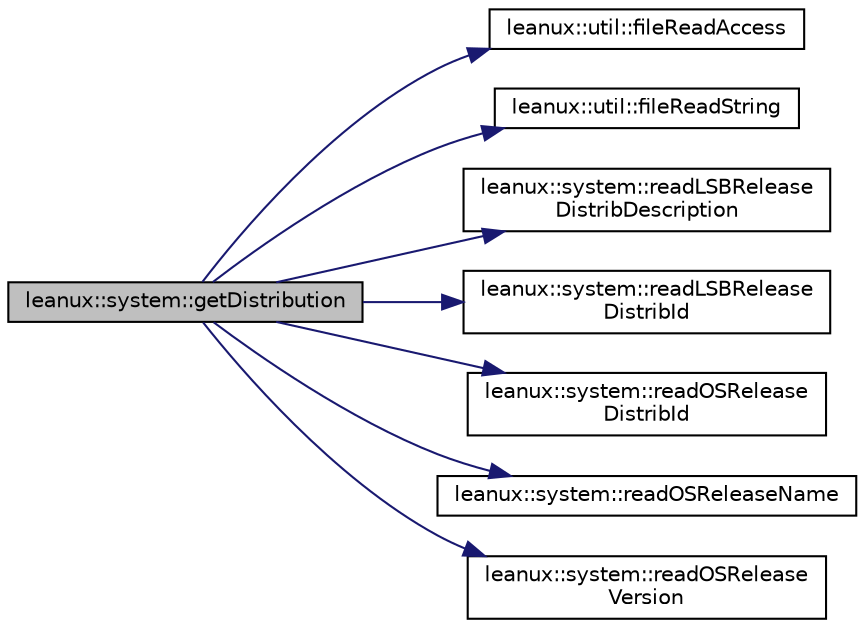 digraph "leanux::system::getDistribution"
{
 // LATEX_PDF_SIZE
  bgcolor="transparent";
  edge [fontname="Helvetica",fontsize="10",labelfontname="Helvetica",labelfontsize="10"];
  node [fontname="Helvetica",fontsize="10",shape=record];
  rankdir="LR";
  Node1 [label="leanux::system::getDistribution",height=0.2,width=0.4,color="black", fillcolor="grey75", style="filled", fontcolor="black",tooltip="Detect the GNU/Linux distribution."];
  Node1 -> Node2 [color="midnightblue",fontsize="10",style="solid",fontname="Helvetica"];
  Node2 [label="leanux::util::fileReadAccess",height=0.2,width=0.4,color="black",URL="$namespaceleanux_1_1util.html#a6421ca2c46c56eebe1a486c6a498ce7d",tooltip="Test if a file exists and can be read."];
  Node1 -> Node3 [color="midnightblue",fontsize="10",style="solid",fontname="Helvetica"];
  Node3 [label="leanux::util::fileReadString",height=0.2,width=0.4,color="black",URL="$namespaceleanux_1_1util.html#a57bfd49353610b3d0b6d121b264c676e",tooltip="read the file as a single string."];
  Node1 -> Node4 [color="midnightblue",fontsize="10",style="solid",fontname="Helvetica"];
  Node4 [label="leanux::system::readLSBRelease\lDistribDescription",height=0.2,width=0.4,color="black",URL="$namespaceleanux_1_1system.html#aed132a8f45eaf49bface294263301b1b",tooltip="Read the DISTRIB_DESCRIPTION from /etc/lsb-release."];
  Node1 -> Node5 [color="midnightblue",fontsize="10",style="solid",fontname="Helvetica"];
  Node5 [label="leanux::system::readLSBRelease\lDistribId",height=0.2,width=0.4,color="black",URL="$namespaceleanux_1_1system.html#ad8234be7a364508d2c6a6f107a3631a1",tooltip="Read the DISTRIB_ID from /etc/lsb-release."];
  Node1 -> Node6 [color="midnightblue",fontsize="10",style="solid",fontname="Helvetica"];
  Node6 [label="leanux::system::readOSRelease\lDistribId",height=0.2,width=0.4,color="black",URL="$namespaceleanux_1_1system.html#a09df94941748f400e8851f4580d55b4c",tooltip="Read the ID from /etc/os-release."];
  Node1 -> Node7 [color="midnightblue",fontsize="10",style="solid",fontname="Helvetica"];
  Node7 [label="leanux::system::readOSReleaseName",height=0.2,width=0.4,color="black",URL="$namespaceleanux_1_1system.html#ab4e7b5d36c918f7655be2fc23056c1c2",tooltip="Read the NAME from /etc/os-release."];
  Node1 -> Node8 [color="midnightblue",fontsize="10",style="solid",fontname="Helvetica"];
  Node8 [label="leanux::system::readOSRelease\lVersion",height=0.2,width=0.4,color="black",URL="$namespaceleanux_1_1system.html#a06b51abf1e4d492f1c75f47a1bbff1f3",tooltip="Read the VERSION from /etc/os-release."];
}
